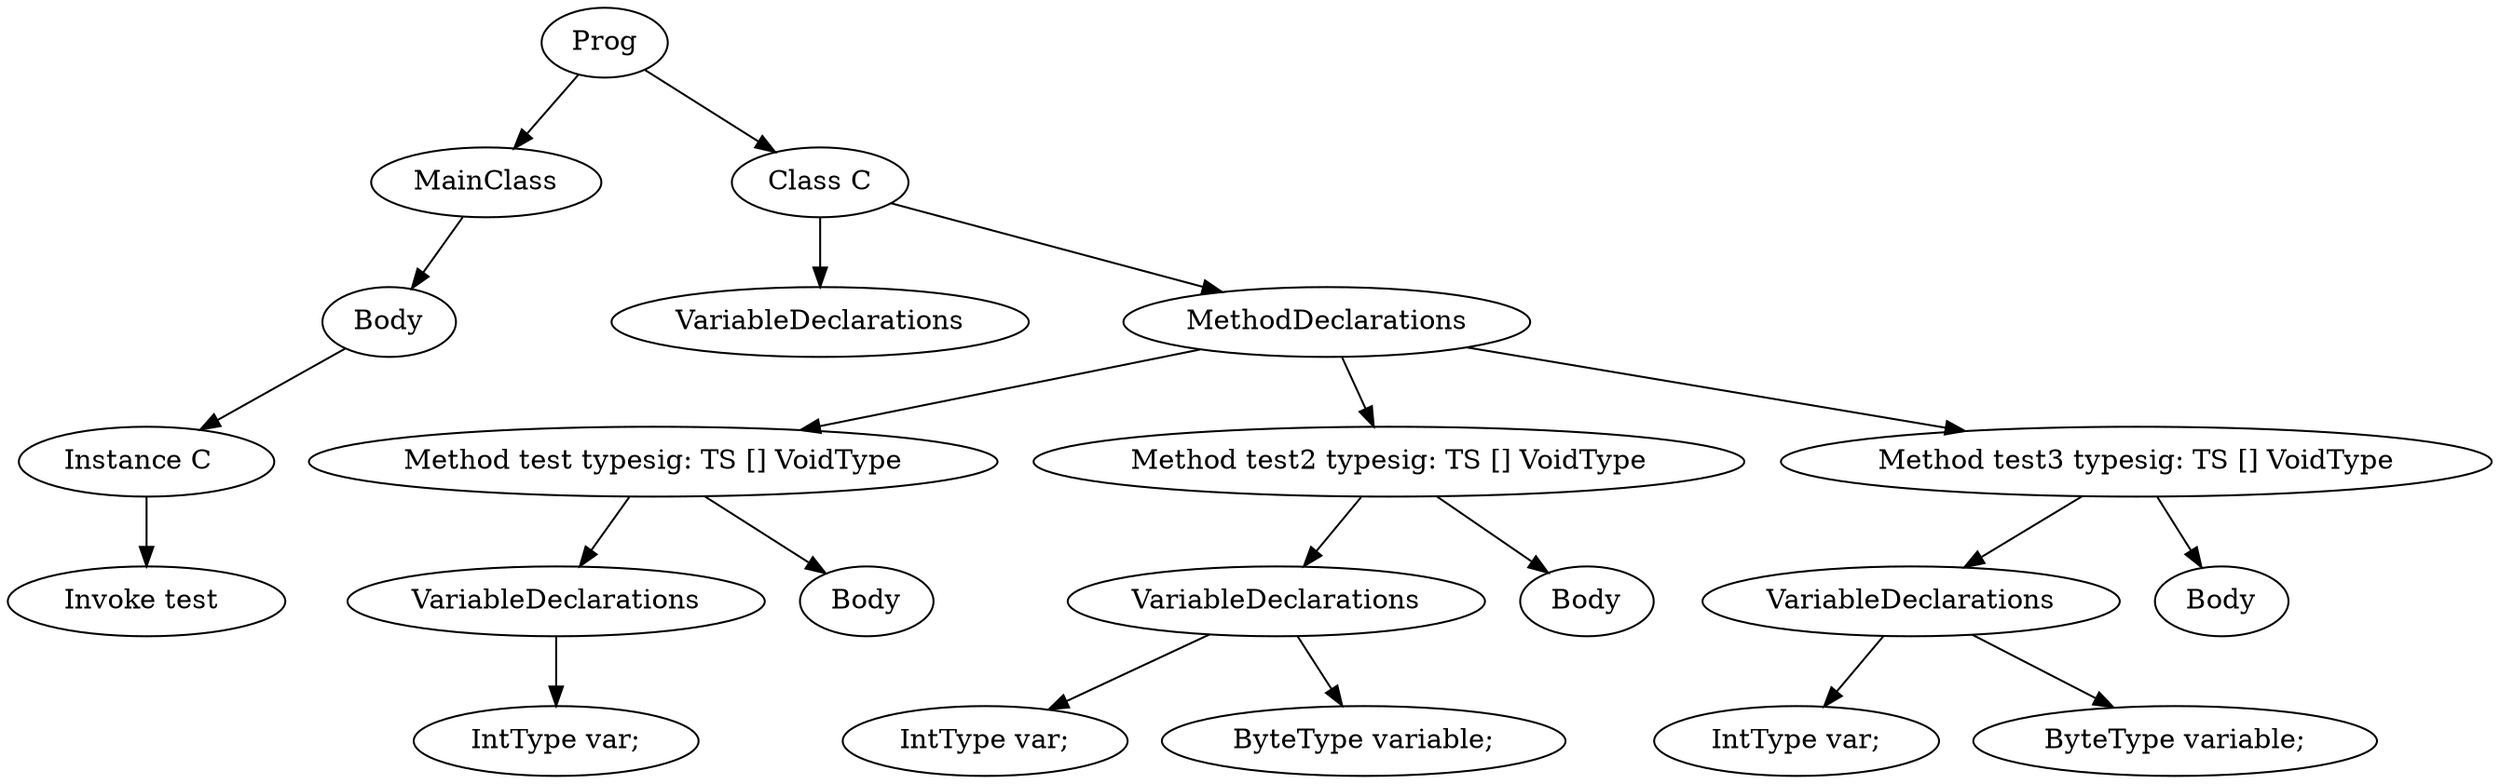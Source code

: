 digraph {
5  [label = " Invoke test  "];
4 -> 5
4  [label = "Instance C  "];
3 -> 4
3  [label = "Body"];
2 -> 3
2  [label = "MainClass"];
11  [label = "VariableDeclarations"];
16  [label = " IntType var; "];
15 -> 16
15  [label = "VariableDeclarations"];
18  [label = "Body"];
14 -> 18
14 -> 15
14  [label = "Method test typesig: TS [] VoidType"];
23  [label = " IntType var; "];
24  [label = " ByteType variable; "];
22 -> 24
22 -> 23
22  [label = "VariableDeclarations"];
26  [label = "Body"];
21 -> 26
21 -> 22
21  [label = "Method test2 typesig: TS [] VoidType"];
31  [label = " IntType var; "];
32  [label = " ByteType variable; "];
30 -> 32
30 -> 31
30  [label = "VariableDeclarations"];
34  [label = "Body"];
29 -> 34
29 -> 30
29  [label = "Method test3 typesig: TS [] VoidType"];
13 -> 29
13 -> 21
13 -> 14
13  [label = "MethodDeclarations"];
10 -> 13
10 -> 11
10  [label = "Class C"];
1 -> 10
1 -> 2
1  [label = "Prog"];
}
